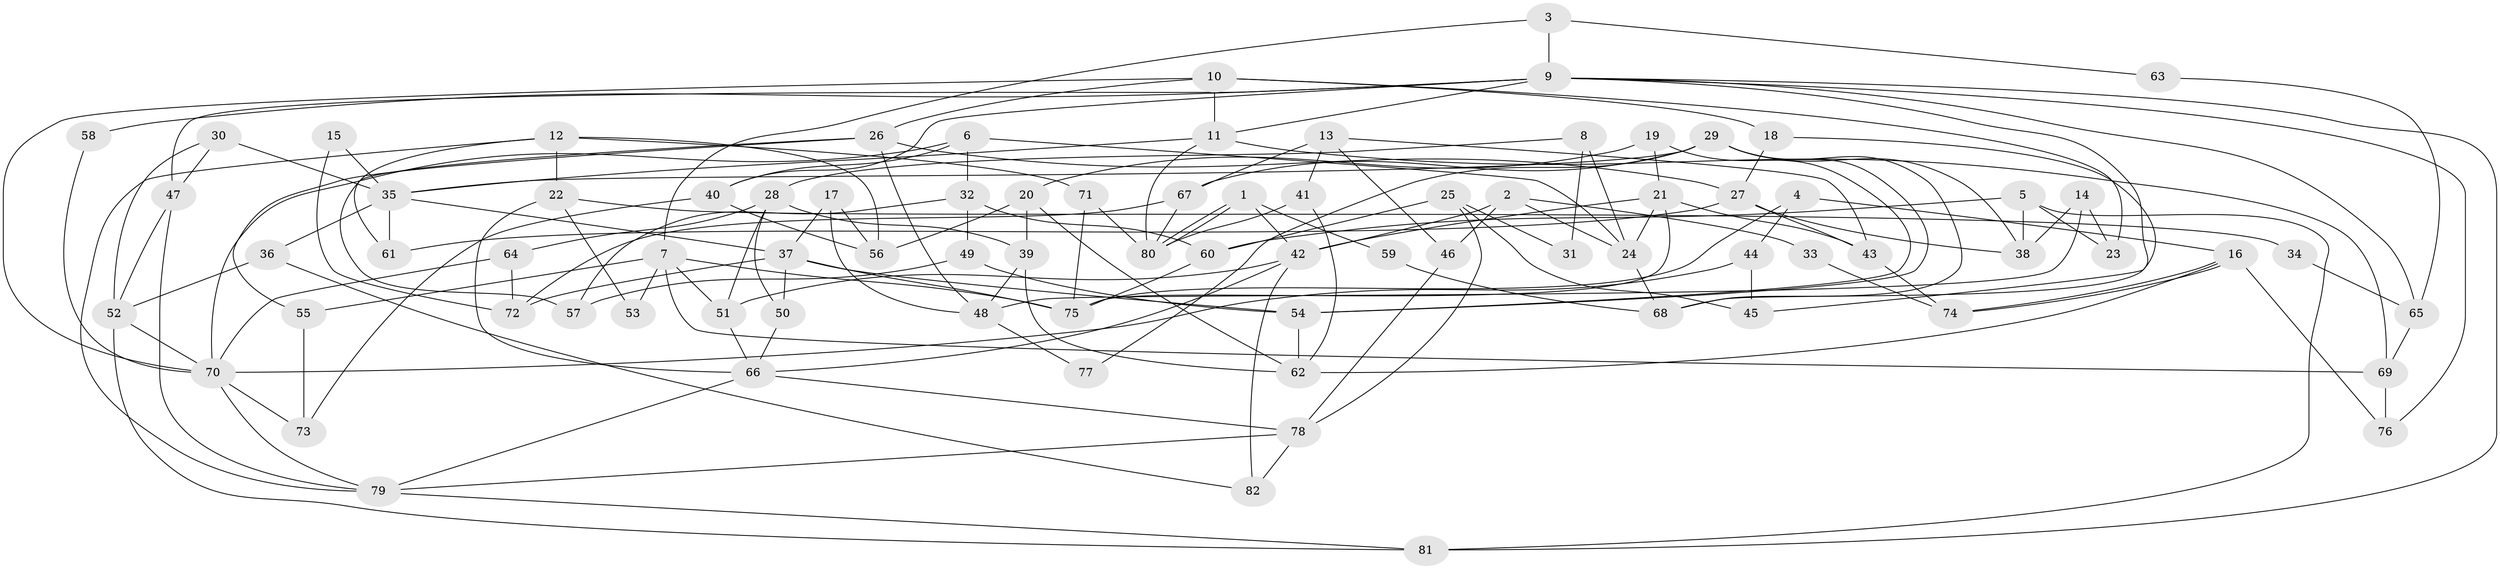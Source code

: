// Generated by graph-tools (version 1.1) at 2025/36/03/09/25 02:36:10]
// undirected, 82 vertices, 164 edges
graph export_dot {
graph [start="1"]
  node [color=gray90,style=filled];
  1;
  2;
  3;
  4;
  5;
  6;
  7;
  8;
  9;
  10;
  11;
  12;
  13;
  14;
  15;
  16;
  17;
  18;
  19;
  20;
  21;
  22;
  23;
  24;
  25;
  26;
  27;
  28;
  29;
  30;
  31;
  32;
  33;
  34;
  35;
  36;
  37;
  38;
  39;
  40;
  41;
  42;
  43;
  44;
  45;
  46;
  47;
  48;
  49;
  50;
  51;
  52;
  53;
  54;
  55;
  56;
  57;
  58;
  59;
  60;
  61;
  62;
  63;
  64;
  65;
  66;
  67;
  68;
  69;
  70;
  71;
  72;
  73;
  74;
  75;
  76;
  77;
  78;
  79;
  80;
  81;
  82;
  1 -- 42;
  1 -- 80;
  1 -- 80;
  1 -- 59;
  2 -- 46;
  2 -- 42;
  2 -- 24;
  2 -- 33;
  3 -- 7;
  3 -- 9;
  3 -- 63;
  4 -- 44;
  4 -- 16;
  4 -- 75;
  5 -- 60;
  5 -- 38;
  5 -- 23;
  5 -- 81;
  6 -- 70;
  6 -- 40;
  6 -- 24;
  6 -- 32;
  7 -- 55;
  7 -- 51;
  7 -- 53;
  7 -- 69;
  7 -- 75;
  8 -- 28;
  8 -- 24;
  8 -- 31;
  9 -- 11;
  9 -- 81;
  9 -- 40;
  9 -- 47;
  9 -- 58;
  9 -- 65;
  9 -- 68;
  9 -- 76;
  10 -- 23;
  10 -- 11;
  10 -- 18;
  10 -- 26;
  10 -- 70;
  11 -- 35;
  11 -- 80;
  11 -- 69;
  12 -- 79;
  12 -- 71;
  12 -- 22;
  12 -- 56;
  12 -- 61;
  13 -- 43;
  13 -- 41;
  13 -- 46;
  13 -- 67;
  14 -- 48;
  14 -- 38;
  14 -- 23;
  15 -- 35;
  15 -- 72;
  16 -- 76;
  16 -- 74;
  16 -- 74;
  16 -- 62;
  17 -- 56;
  17 -- 37;
  17 -- 48;
  18 -- 27;
  18 -- 45;
  19 -- 21;
  19 -- 54;
  19 -- 20;
  20 -- 39;
  20 -- 56;
  20 -- 62;
  21 -- 75;
  21 -- 24;
  21 -- 42;
  21 -- 43;
  22 -- 66;
  22 -- 34;
  22 -- 53;
  24 -- 68;
  25 -- 60;
  25 -- 78;
  25 -- 31;
  25 -- 45;
  26 -- 48;
  26 -- 27;
  26 -- 55;
  26 -- 57;
  27 -- 61;
  27 -- 38;
  27 -- 43;
  28 -- 51;
  28 -- 64;
  28 -- 39;
  28 -- 50;
  29 -- 68;
  29 -- 54;
  29 -- 35;
  29 -- 38;
  29 -- 67;
  29 -- 77;
  30 -- 35;
  30 -- 52;
  30 -- 47;
  32 -- 57;
  32 -- 49;
  32 -- 60;
  33 -- 74;
  34 -- 65;
  35 -- 36;
  35 -- 37;
  35 -- 61;
  36 -- 52;
  36 -- 82;
  37 -- 75;
  37 -- 50;
  37 -- 54;
  37 -- 72;
  39 -- 62;
  39 -- 48;
  40 -- 56;
  40 -- 73;
  41 -- 62;
  41 -- 80;
  42 -- 66;
  42 -- 51;
  42 -- 82;
  43 -- 74;
  44 -- 70;
  44 -- 45;
  46 -- 78;
  47 -- 52;
  47 -- 79;
  48 -- 77;
  49 -- 54;
  49 -- 57;
  50 -- 66;
  51 -- 66;
  52 -- 70;
  52 -- 81;
  54 -- 62;
  55 -- 73;
  58 -- 70;
  59 -- 68;
  60 -- 75;
  63 -- 65;
  64 -- 70;
  64 -- 72;
  65 -- 69;
  66 -- 79;
  66 -- 78;
  67 -- 72;
  67 -- 80;
  69 -- 76;
  70 -- 79;
  70 -- 73;
  71 -- 75;
  71 -- 80;
  78 -- 79;
  78 -- 82;
  79 -- 81;
}
